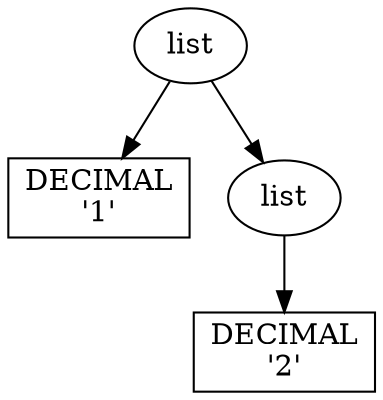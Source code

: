 digraph G{
"-1213518708" [label="list"];
"-1213518708" -> "-1213518196";
"-1213518196" [shape=box,label="DECIMAL\n'1'"];
"-1213518708" -> "-1213518260";
"-1213518260" [label="list"];
"-1213518260" -> "-1213520308";
"-1213520308" [shape=box,label="DECIMAL\n'2'"];
}